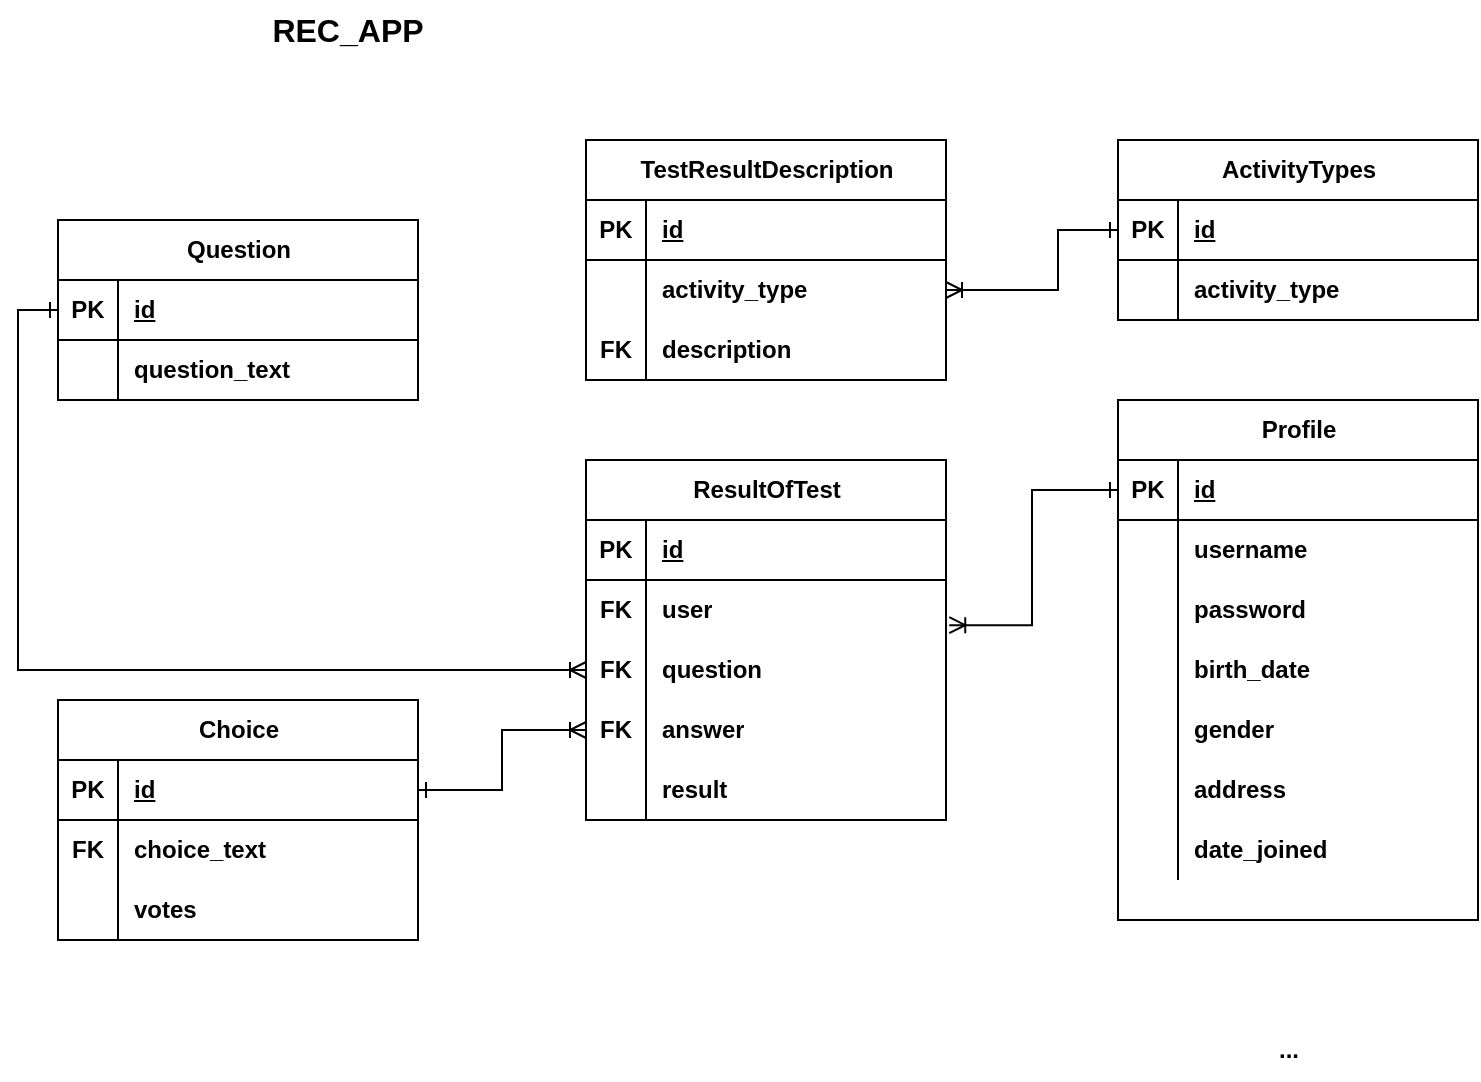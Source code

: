 <mxfile version="22.1.11" type="device">
  <diagram name="Страница — 1" id="PBj7ib9tfzUwgU_DttQS">
    <mxGraphModel dx="980" dy="531" grid="1" gridSize="10" guides="1" tooltips="1" connect="1" arrows="1" fold="1" page="1" pageScale="1" pageWidth="827" pageHeight="1169" math="0" shadow="0">
      <root>
        <mxCell id="0" />
        <mxCell id="1" parent="0" />
        <mxCell id="XUn2laKPpw6O0YY7JGu0-66" value="&lt;div style=&quot;border-color: var(--border-color);&quot;&gt;Choice&lt;/div&gt;" style="shape=table;startSize=30;container=1;collapsible=1;childLayout=tableLayout;fixedRows=1;rowLines=0;fontStyle=1;align=center;resizeLast=1;html=1;fontFamily=Helvetica;" parent="1" vertex="1">
          <mxGeometry x="60" y="360" width="180" height="120" as="geometry" />
        </mxCell>
        <mxCell id="XUn2laKPpw6O0YY7JGu0-67" value="" style="shape=tableRow;horizontal=0;startSize=0;swimlaneHead=0;swimlaneBody=0;fillColor=none;collapsible=0;dropTarget=0;points=[[0,0.5],[1,0.5]];portConstraint=eastwest;top=0;left=0;right=0;bottom=1;fontFamily=Helvetica;" parent="XUn2laKPpw6O0YY7JGu0-66" vertex="1">
          <mxGeometry y="30" width="180" height="30" as="geometry" />
        </mxCell>
        <mxCell id="XUn2laKPpw6O0YY7JGu0-68" value="PK" style="shape=partialRectangle;connectable=0;fillColor=none;top=0;left=0;bottom=0;right=0;fontStyle=1;overflow=hidden;whiteSpace=wrap;html=1;fontFamily=Helvetica;" parent="XUn2laKPpw6O0YY7JGu0-67" vertex="1">
          <mxGeometry width="30" height="30" as="geometry">
            <mxRectangle width="30" height="30" as="alternateBounds" />
          </mxGeometry>
        </mxCell>
        <mxCell id="XUn2laKPpw6O0YY7JGu0-69" value="id" style="shape=partialRectangle;connectable=0;fillColor=none;top=0;left=0;bottom=0;right=0;align=left;spacingLeft=6;fontStyle=5;overflow=hidden;whiteSpace=wrap;html=1;fontFamily=Helvetica;" parent="XUn2laKPpw6O0YY7JGu0-67" vertex="1">
          <mxGeometry x="30" width="150" height="30" as="geometry">
            <mxRectangle width="150" height="30" as="alternateBounds" />
          </mxGeometry>
        </mxCell>
        <mxCell id="XUn2laKPpw6O0YY7JGu0-70" value="" style="shape=tableRow;horizontal=0;startSize=0;swimlaneHead=0;swimlaneBody=0;fillColor=none;collapsible=0;dropTarget=0;points=[[0,0.5],[1,0.5]];portConstraint=eastwest;top=0;left=0;right=0;bottom=0;fontFamily=Helvetica;" parent="XUn2laKPpw6O0YY7JGu0-66" vertex="1">
          <mxGeometry y="60" width="180" height="30" as="geometry" />
        </mxCell>
        <mxCell id="XUn2laKPpw6O0YY7JGu0-71" value="&lt;b&gt;FK&lt;/b&gt;" style="shape=partialRectangle;connectable=0;fillColor=none;top=0;left=0;bottom=0;right=0;editable=1;overflow=hidden;whiteSpace=wrap;html=1;fontFamily=Helvetica;" parent="XUn2laKPpw6O0YY7JGu0-70" vertex="1">
          <mxGeometry width="30" height="30" as="geometry">
            <mxRectangle width="30" height="30" as="alternateBounds" />
          </mxGeometry>
        </mxCell>
        <mxCell id="XUn2laKPpw6O0YY7JGu0-72" value="&lt;div style=&quot;border-color: var(--border-color); font-weight: 700;&quot;&gt;choice_text&lt;/div&gt;" style="shape=partialRectangle;connectable=0;fillColor=none;top=0;left=0;bottom=0;right=0;align=left;spacingLeft=6;overflow=hidden;whiteSpace=wrap;html=1;fontFamily=Helvetica;" parent="XUn2laKPpw6O0YY7JGu0-70" vertex="1">
          <mxGeometry x="30" width="150" height="30" as="geometry">
            <mxRectangle width="150" height="30" as="alternateBounds" />
          </mxGeometry>
        </mxCell>
        <mxCell id="XUn2laKPpw6O0YY7JGu0-73" value="" style="shape=tableRow;horizontal=0;startSize=0;swimlaneHead=0;swimlaneBody=0;fillColor=none;collapsible=0;dropTarget=0;points=[[0,0.5],[1,0.5]];portConstraint=eastwest;top=0;left=0;right=0;bottom=0;fontFamily=Helvetica;" parent="XUn2laKPpw6O0YY7JGu0-66" vertex="1">
          <mxGeometry y="90" width="180" height="30" as="geometry" />
        </mxCell>
        <mxCell id="XUn2laKPpw6O0YY7JGu0-74" value="" style="shape=partialRectangle;connectable=0;fillColor=none;top=0;left=0;bottom=0;right=0;editable=1;overflow=hidden;whiteSpace=wrap;html=1;fontFamily=Helvetica;" parent="XUn2laKPpw6O0YY7JGu0-73" vertex="1">
          <mxGeometry width="30" height="30" as="geometry">
            <mxRectangle width="30" height="30" as="alternateBounds" />
          </mxGeometry>
        </mxCell>
        <mxCell id="XUn2laKPpw6O0YY7JGu0-75" value="&lt;div style=&quot;border-color: var(--border-color); font-weight: 700;&quot;&gt;votes&lt;br&gt;&lt;/div&gt;" style="shape=partialRectangle;connectable=0;fillColor=none;top=0;left=0;bottom=0;right=0;align=left;spacingLeft=6;overflow=hidden;whiteSpace=wrap;html=1;fontFamily=Helvetica;" parent="XUn2laKPpw6O0YY7JGu0-73" vertex="1">
          <mxGeometry x="30" width="150" height="30" as="geometry">
            <mxRectangle width="150" height="30" as="alternateBounds" />
          </mxGeometry>
        </mxCell>
        <mxCell id="XUn2laKPpw6O0YY7JGu0-79" value="&lt;div style=&quot;border-color: var(--border-color);&quot;&gt;Question&lt;/div&gt;" style="shape=table;startSize=30;container=1;collapsible=1;childLayout=tableLayout;fixedRows=1;rowLines=0;fontStyle=1;align=center;resizeLast=1;html=1;fontFamily=Helvetica;" parent="1" vertex="1">
          <mxGeometry x="60" y="120" width="180" height="90" as="geometry" />
        </mxCell>
        <mxCell id="XUn2laKPpw6O0YY7JGu0-80" value="" style="shape=tableRow;horizontal=0;startSize=0;swimlaneHead=0;swimlaneBody=0;fillColor=none;collapsible=0;dropTarget=0;points=[[0,0.5],[1,0.5]];portConstraint=eastwest;top=0;left=0;right=0;bottom=1;fontFamily=Helvetica;" parent="XUn2laKPpw6O0YY7JGu0-79" vertex="1">
          <mxGeometry y="30" width="180" height="30" as="geometry" />
        </mxCell>
        <mxCell id="XUn2laKPpw6O0YY7JGu0-81" value="PK" style="shape=partialRectangle;connectable=0;fillColor=none;top=0;left=0;bottom=0;right=0;fontStyle=1;overflow=hidden;whiteSpace=wrap;html=1;fontFamily=Helvetica;" parent="XUn2laKPpw6O0YY7JGu0-80" vertex="1">
          <mxGeometry width="30" height="30" as="geometry">
            <mxRectangle width="30" height="30" as="alternateBounds" />
          </mxGeometry>
        </mxCell>
        <mxCell id="XUn2laKPpw6O0YY7JGu0-82" value="id" style="shape=partialRectangle;connectable=0;fillColor=none;top=0;left=0;bottom=0;right=0;align=left;spacingLeft=6;fontStyle=5;overflow=hidden;whiteSpace=wrap;html=1;fontFamily=Helvetica;" parent="XUn2laKPpw6O0YY7JGu0-80" vertex="1">
          <mxGeometry x="30" width="150" height="30" as="geometry">
            <mxRectangle width="150" height="30" as="alternateBounds" />
          </mxGeometry>
        </mxCell>
        <mxCell id="XUn2laKPpw6O0YY7JGu0-83" value="" style="shape=tableRow;horizontal=0;startSize=0;swimlaneHead=0;swimlaneBody=0;fillColor=none;collapsible=0;dropTarget=0;points=[[0,0.5],[1,0.5]];portConstraint=eastwest;top=0;left=0;right=0;bottom=0;fontFamily=Helvetica;" parent="XUn2laKPpw6O0YY7JGu0-79" vertex="1">
          <mxGeometry y="60" width="180" height="30" as="geometry" />
        </mxCell>
        <mxCell id="XUn2laKPpw6O0YY7JGu0-84" value="" style="shape=partialRectangle;connectable=0;fillColor=none;top=0;left=0;bottom=0;right=0;editable=1;overflow=hidden;whiteSpace=wrap;html=1;fontFamily=Helvetica;" parent="XUn2laKPpw6O0YY7JGu0-83" vertex="1">
          <mxGeometry width="30" height="30" as="geometry">
            <mxRectangle width="30" height="30" as="alternateBounds" />
          </mxGeometry>
        </mxCell>
        <mxCell id="XUn2laKPpw6O0YY7JGu0-85" value="&lt;div style=&quot;border-color: var(--border-color); font-weight: 700;&quot;&gt;question_text&lt;/div&gt;" style="shape=partialRectangle;connectable=0;fillColor=none;top=0;left=0;bottom=0;right=0;align=left;spacingLeft=6;overflow=hidden;whiteSpace=wrap;html=1;fontFamily=Helvetica;" parent="XUn2laKPpw6O0YY7JGu0-83" vertex="1">
          <mxGeometry x="30" width="150" height="30" as="geometry">
            <mxRectangle width="150" height="30" as="alternateBounds" />
          </mxGeometry>
        </mxCell>
        <mxCell id="XUn2laKPpw6O0YY7JGu0-125" value="" style="shape=tableRow;horizontal=0;startSize=0;swimlaneHead=0;swimlaneBody=0;fillColor=none;collapsible=0;dropTarget=0;points=[[0,0.5],[1,0.5]];portConstraint=eastwest;top=0;left=0;right=0;bottom=0;fontFamily=Helvetica;" parent="1" vertex="1">
          <mxGeometry x="340" y="200" width="180" height="30" as="geometry" />
        </mxCell>
        <mxCell id="XUn2laKPpw6O0YY7JGu0-126" value="" style="shape=partialRectangle;connectable=0;fillColor=none;top=0;left=0;bottom=0;right=0;editable=1;overflow=hidden;whiteSpace=wrap;html=1;fontFamily=Helvetica;" parent="XUn2laKPpw6O0YY7JGu0-125" vertex="1">
          <mxGeometry width="30" height="30" as="geometry">
            <mxRectangle width="30" height="30" as="alternateBounds" />
          </mxGeometry>
        </mxCell>
        <mxCell id="XUn2laKPpw6O0YY7JGu0-128" value="" style="shape=tableRow;horizontal=0;startSize=0;swimlaneHead=0;swimlaneBody=0;fillColor=none;collapsible=0;dropTarget=0;points=[[0,0.5],[1,0.5]];portConstraint=eastwest;top=0;left=0;right=0;bottom=0;fontFamily=Helvetica;" parent="1" vertex="1">
          <mxGeometry x="350" y="170" width="180" height="30" as="geometry" />
        </mxCell>
        <mxCell id="XUn2laKPpw6O0YY7JGu0-112" value="&lt;div style=&quot;border-color: var(--border-color);&quot;&gt;TestResultDescription&lt;/div&gt;" style="shape=table;startSize=30;container=1;collapsible=1;childLayout=tableLayout;fixedRows=1;rowLines=0;fontStyle=1;align=center;resizeLast=1;html=1;movable=1;resizable=1;rotatable=1;deletable=1;editable=1;locked=0;connectable=1;fontFamily=Helvetica;" parent="1" vertex="1">
          <mxGeometry x="324" y="80" width="180" height="120" as="geometry" />
        </mxCell>
        <mxCell id="XUn2laKPpw6O0YY7JGu0-113" value="" style="shape=tableRow;horizontal=0;startSize=0;swimlaneHead=0;swimlaneBody=0;fillColor=none;collapsible=0;dropTarget=0;points=[[0,0.5],[1,0.5]];portConstraint=eastwest;top=0;left=0;right=0;bottom=1;fontFamily=Helvetica;" parent="XUn2laKPpw6O0YY7JGu0-112" vertex="1">
          <mxGeometry y="30" width="180" height="30" as="geometry" />
        </mxCell>
        <mxCell id="XUn2laKPpw6O0YY7JGu0-114" value="PK" style="shape=partialRectangle;connectable=0;fillColor=none;top=0;left=0;bottom=0;right=0;fontStyle=1;overflow=hidden;whiteSpace=wrap;html=1;fontFamily=Helvetica;" parent="XUn2laKPpw6O0YY7JGu0-113" vertex="1">
          <mxGeometry width="30" height="30" as="geometry">
            <mxRectangle width="30" height="30" as="alternateBounds" />
          </mxGeometry>
        </mxCell>
        <mxCell id="XUn2laKPpw6O0YY7JGu0-115" value="id" style="shape=partialRectangle;connectable=0;fillColor=none;top=0;left=0;bottom=0;right=0;align=left;spacingLeft=6;fontStyle=5;overflow=hidden;whiteSpace=wrap;html=1;fontFamily=Helvetica;" parent="XUn2laKPpw6O0YY7JGu0-113" vertex="1">
          <mxGeometry x="30" width="150" height="30" as="geometry">
            <mxRectangle width="150" height="30" as="alternateBounds" />
          </mxGeometry>
        </mxCell>
        <mxCell id="XUn2laKPpw6O0YY7JGu0-116" value="" style="shape=tableRow;horizontal=0;startSize=0;swimlaneHead=0;swimlaneBody=0;fillColor=none;collapsible=0;dropTarget=0;points=[[0,0.5],[1,0.5]];portConstraint=eastwest;top=0;left=0;right=0;bottom=0;fontFamily=Helvetica;" parent="XUn2laKPpw6O0YY7JGu0-112" vertex="1">
          <mxGeometry y="60" width="180" height="30" as="geometry" />
        </mxCell>
        <mxCell id="XUn2laKPpw6O0YY7JGu0-117" value="" style="shape=partialRectangle;connectable=0;fillColor=none;top=0;left=0;bottom=0;right=0;editable=1;overflow=hidden;whiteSpace=wrap;html=1;fontFamily=Helvetica;" parent="XUn2laKPpw6O0YY7JGu0-116" vertex="1">
          <mxGeometry width="30" height="30" as="geometry">
            <mxRectangle width="30" height="30" as="alternateBounds" />
          </mxGeometry>
        </mxCell>
        <mxCell id="XUn2laKPpw6O0YY7JGu0-118" value="&lt;div style=&quot;border-color: var(--border-color); font-weight: 700;&quot;&gt;activity_type&lt;/div&gt;" style="shape=partialRectangle;connectable=0;fillColor=none;top=0;left=0;bottom=0;right=0;align=left;spacingLeft=6;overflow=hidden;whiteSpace=wrap;html=1;fontFamily=Helvetica;" parent="XUn2laKPpw6O0YY7JGu0-116" vertex="1">
          <mxGeometry x="30" width="150" height="30" as="geometry">
            <mxRectangle width="150" height="30" as="alternateBounds" />
          </mxGeometry>
        </mxCell>
        <mxCell id="XUn2laKPpw6O0YY7JGu0-119" value="" style="shape=tableRow;horizontal=0;startSize=0;swimlaneHead=0;swimlaneBody=0;fillColor=none;collapsible=0;dropTarget=0;points=[[0,0.5],[1,0.5]];portConstraint=eastwest;top=0;left=0;right=0;bottom=0;fontFamily=Helvetica;" parent="XUn2laKPpw6O0YY7JGu0-112" vertex="1">
          <mxGeometry y="90" width="180" height="30" as="geometry" />
        </mxCell>
        <mxCell id="XUn2laKPpw6O0YY7JGu0-120" value="&lt;b&gt;FK&lt;/b&gt;" style="shape=partialRectangle;connectable=0;fillColor=none;top=0;left=0;bottom=0;right=0;editable=1;overflow=hidden;whiteSpace=wrap;html=1;fontFamily=Helvetica;" parent="XUn2laKPpw6O0YY7JGu0-119" vertex="1">
          <mxGeometry width="30" height="30" as="geometry">
            <mxRectangle width="30" height="30" as="alternateBounds" />
          </mxGeometry>
        </mxCell>
        <mxCell id="XUn2laKPpw6O0YY7JGu0-121" value="&lt;div style=&quot;border-color: var(--border-color); font-weight: 700;&quot;&gt;description&lt;/div&gt;" style="shape=partialRectangle;connectable=0;fillColor=none;top=0;left=0;bottom=0;right=0;align=left;spacingLeft=6;overflow=hidden;whiteSpace=wrap;html=1;fontFamily=Helvetica;" parent="XUn2laKPpw6O0YY7JGu0-119" vertex="1">
          <mxGeometry x="30" width="150" height="30" as="geometry">
            <mxRectangle width="150" height="30" as="alternateBounds" />
          </mxGeometry>
        </mxCell>
        <mxCell id="XUn2laKPpw6O0YY7JGu0-137" value="&lt;b&gt;&lt;font style=&quot;font-size: 16px;&quot;&gt;REC_APP&lt;/font&gt;&lt;/b&gt;" style="text;html=1;strokeColor=none;fillColor=none;align=center;verticalAlign=middle;whiteSpace=wrap;rounded=0;" parent="1" vertex="1">
          <mxGeometry x="100" y="10" width="210" height="30" as="geometry" />
        </mxCell>
        <mxCell id="En54We7QtaP9L_iG5J3X-21" value="&lt;div style=&quot;border-color: var(--border-color);&quot;&gt;ResultOfTest&lt;/div&gt;" style="shape=table;startSize=30;container=1;collapsible=1;childLayout=tableLayout;fixedRows=1;rowLines=0;fontStyle=1;align=center;resizeLast=1;html=1;fontFamily=Helvetica;" vertex="1" parent="1">
          <mxGeometry x="324" y="240" width="180" height="180" as="geometry" />
        </mxCell>
        <mxCell id="En54We7QtaP9L_iG5J3X-22" value="" style="shape=tableRow;horizontal=0;startSize=0;swimlaneHead=0;swimlaneBody=0;fillColor=none;collapsible=0;dropTarget=0;points=[[0,0.5],[1,0.5]];portConstraint=eastwest;top=0;left=0;right=0;bottom=1;fontFamily=Helvetica;" vertex="1" parent="En54We7QtaP9L_iG5J3X-21">
          <mxGeometry y="30" width="180" height="30" as="geometry" />
        </mxCell>
        <mxCell id="En54We7QtaP9L_iG5J3X-23" value="PK" style="shape=partialRectangle;connectable=0;fillColor=none;top=0;left=0;bottom=0;right=0;fontStyle=1;overflow=hidden;whiteSpace=wrap;html=1;fontFamily=Helvetica;" vertex="1" parent="En54We7QtaP9L_iG5J3X-22">
          <mxGeometry width="30" height="30" as="geometry">
            <mxRectangle width="30" height="30" as="alternateBounds" />
          </mxGeometry>
        </mxCell>
        <mxCell id="En54We7QtaP9L_iG5J3X-24" value="id" style="shape=partialRectangle;connectable=0;fillColor=none;top=0;left=0;bottom=0;right=0;align=left;spacingLeft=6;fontStyle=5;overflow=hidden;whiteSpace=wrap;html=1;fontFamily=Helvetica;" vertex="1" parent="En54We7QtaP9L_iG5J3X-22">
          <mxGeometry x="30" width="150" height="30" as="geometry">
            <mxRectangle width="150" height="30" as="alternateBounds" />
          </mxGeometry>
        </mxCell>
        <mxCell id="En54We7QtaP9L_iG5J3X-25" value="" style="shape=tableRow;horizontal=0;startSize=0;swimlaneHead=0;swimlaneBody=0;fillColor=none;collapsible=0;dropTarget=0;points=[[0,0.5],[1,0.5]];portConstraint=eastwest;top=0;left=0;right=0;bottom=0;fontFamily=Helvetica;" vertex="1" parent="En54We7QtaP9L_iG5J3X-21">
          <mxGeometry y="60" width="180" height="30" as="geometry" />
        </mxCell>
        <mxCell id="En54We7QtaP9L_iG5J3X-26" value="&lt;b&gt;FK&lt;/b&gt;" style="shape=partialRectangle;connectable=0;fillColor=none;top=0;left=0;bottom=0;right=0;editable=1;overflow=hidden;whiteSpace=wrap;html=1;fontFamily=Helvetica;" vertex="1" parent="En54We7QtaP9L_iG5J3X-25">
          <mxGeometry width="30" height="30" as="geometry">
            <mxRectangle width="30" height="30" as="alternateBounds" />
          </mxGeometry>
        </mxCell>
        <mxCell id="En54We7QtaP9L_iG5J3X-27" value="&lt;div style=&quot;border-color: var(--border-color); font-weight: 700;&quot;&gt;user&lt;/div&gt;" style="shape=partialRectangle;connectable=0;fillColor=none;top=0;left=0;bottom=0;right=0;align=left;spacingLeft=6;overflow=hidden;whiteSpace=wrap;html=1;fontFamily=Helvetica;" vertex="1" parent="En54We7QtaP9L_iG5J3X-25">
          <mxGeometry x="30" width="150" height="30" as="geometry">
            <mxRectangle width="150" height="30" as="alternateBounds" />
          </mxGeometry>
        </mxCell>
        <mxCell id="En54We7QtaP9L_iG5J3X-28" value="" style="shape=tableRow;horizontal=0;startSize=0;swimlaneHead=0;swimlaneBody=0;fillColor=none;collapsible=0;dropTarget=0;points=[[0,0.5],[1,0.5]];portConstraint=eastwest;top=0;left=0;right=0;bottom=0;fontFamily=Helvetica;" vertex="1" parent="En54We7QtaP9L_iG5J3X-21">
          <mxGeometry y="90" width="180" height="30" as="geometry" />
        </mxCell>
        <mxCell id="En54We7QtaP9L_iG5J3X-29" value="&lt;b style=&quot;border-color: var(--border-color);&quot;&gt;FK&lt;/b&gt;" style="shape=partialRectangle;connectable=0;fillColor=none;top=0;left=0;bottom=0;right=0;editable=1;overflow=hidden;whiteSpace=wrap;html=1;fontFamily=Helvetica;" vertex="1" parent="En54We7QtaP9L_iG5J3X-28">
          <mxGeometry width="30" height="30" as="geometry">
            <mxRectangle width="30" height="30" as="alternateBounds" />
          </mxGeometry>
        </mxCell>
        <mxCell id="En54We7QtaP9L_iG5J3X-30" value="&lt;div style=&quot;border-color: var(--border-color); font-weight: 700;&quot;&gt;question&lt;br&gt;&lt;/div&gt;" style="shape=partialRectangle;connectable=0;fillColor=none;top=0;left=0;bottom=0;right=0;align=left;spacingLeft=6;overflow=hidden;whiteSpace=wrap;html=1;fontFamily=Helvetica;" vertex="1" parent="En54We7QtaP9L_iG5J3X-28">
          <mxGeometry x="30" width="150" height="30" as="geometry">
            <mxRectangle width="150" height="30" as="alternateBounds" />
          </mxGeometry>
        </mxCell>
        <mxCell id="En54We7QtaP9L_iG5J3X-34" value="" style="shape=tableRow;horizontal=0;startSize=0;swimlaneHead=0;swimlaneBody=0;fillColor=none;collapsible=0;dropTarget=0;points=[[0,0.5],[1,0.5]];portConstraint=eastwest;top=0;left=0;right=0;bottom=0;" vertex="1" parent="En54We7QtaP9L_iG5J3X-21">
          <mxGeometry y="120" width="180" height="30" as="geometry" />
        </mxCell>
        <mxCell id="En54We7QtaP9L_iG5J3X-35" value="&lt;b style=&quot;border-color: var(--border-color);&quot;&gt;FK&lt;/b&gt;" style="shape=partialRectangle;connectable=0;fillColor=none;top=0;left=0;bottom=0;right=0;fontStyle=0;overflow=hidden;whiteSpace=wrap;html=1;" vertex="1" parent="En54We7QtaP9L_iG5J3X-34">
          <mxGeometry width="30" height="30" as="geometry">
            <mxRectangle width="30" height="30" as="alternateBounds" />
          </mxGeometry>
        </mxCell>
        <mxCell id="En54We7QtaP9L_iG5J3X-36" value="&lt;b&gt;answer&lt;/b&gt;" style="shape=partialRectangle;connectable=0;fillColor=none;top=0;left=0;bottom=0;right=0;align=left;spacingLeft=6;fontStyle=0;overflow=hidden;whiteSpace=wrap;html=1;" vertex="1" parent="En54We7QtaP9L_iG5J3X-34">
          <mxGeometry x="30" width="150" height="30" as="geometry">
            <mxRectangle width="150" height="30" as="alternateBounds" />
          </mxGeometry>
        </mxCell>
        <mxCell id="En54We7QtaP9L_iG5J3X-31" value="" style="shape=tableRow;horizontal=0;startSize=0;swimlaneHead=0;swimlaneBody=0;fillColor=none;collapsible=0;dropTarget=0;points=[[0,0.5],[1,0.5]];portConstraint=eastwest;top=0;left=0;right=0;bottom=0;" vertex="1" parent="En54We7QtaP9L_iG5J3X-21">
          <mxGeometry y="150" width="180" height="30" as="geometry" />
        </mxCell>
        <mxCell id="En54We7QtaP9L_iG5J3X-32" value="" style="shape=partialRectangle;connectable=0;fillColor=none;top=0;left=0;bottom=0;right=0;fontStyle=0;overflow=hidden;whiteSpace=wrap;html=1;" vertex="1" parent="En54We7QtaP9L_iG5J3X-31">
          <mxGeometry width="30" height="30" as="geometry">
            <mxRectangle width="30" height="30" as="alternateBounds" />
          </mxGeometry>
        </mxCell>
        <mxCell id="En54We7QtaP9L_iG5J3X-33" value="&lt;b&gt;result&lt;/b&gt;" style="shape=partialRectangle;connectable=0;fillColor=none;top=0;left=0;bottom=0;right=0;align=left;spacingLeft=6;fontStyle=0;overflow=hidden;whiteSpace=wrap;html=1;" vertex="1" parent="En54We7QtaP9L_iG5J3X-31">
          <mxGeometry x="30" width="150" height="30" as="geometry">
            <mxRectangle width="150" height="30" as="alternateBounds" />
          </mxGeometry>
        </mxCell>
        <mxCell id="En54We7QtaP9L_iG5J3X-37" style="edgeStyle=orthogonalEdgeStyle;rounded=0;orthogonalLoop=1;jettySize=auto;html=1;exitX=1;exitY=0.5;exitDx=0;exitDy=0;entryX=0;entryY=0.5;entryDx=0;entryDy=0;startArrow=ERone;startFill=0;endArrow=ERoneToMany;endFill=0;" edge="1" parent="1" source="XUn2laKPpw6O0YY7JGu0-67" target="En54We7QtaP9L_iG5J3X-34">
          <mxGeometry relative="1" as="geometry">
            <mxPoint x="240" y="505" as="sourcePoint" />
          </mxGeometry>
        </mxCell>
        <mxCell id="En54We7QtaP9L_iG5J3X-73" style="edgeStyle=orthogonalEdgeStyle;rounded=0;orthogonalLoop=1;jettySize=auto;html=1;exitX=0;exitY=0.5;exitDx=0;exitDy=0;entryX=1;entryY=0.5;entryDx=0;entryDy=0;startArrow=ERone;startFill=0;endArrow=ERoneToMany;endFill=0;" edge="1" parent="1" source="En54We7QtaP9L_iG5J3X-103" target="XUn2laKPpw6O0YY7JGu0-116">
          <mxGeometry relative="1" as="geometry">
            <mxPoint x="560" y="195" as="targetPoint" />
            <Array as="points">
              <mxPoint x="560" y="125" />
              <mxPoint x="560" y="155" />
            </Array>
          </mxGeometry>
        </mxCell>
        <mxCell id="En54We7QtaP9L_iG5J3X-74" value="&lt;div style=&quot;border-color: var(--border-color);&quot;&gt;Profile&lt;/div&gt;" style="shape=table;startSize=30;container=1;collapsible=1;childLayout=tableLayout;fixedRows=1;rowLines=0;fontStyle=1;align=center;resizeLast=1;html=1;fontFamily=Helvetica;" vertex="1" parent="1">
          <mxGeometry x="590" y="210" width="180" height="260" as="geometry" />
        </mxCell>
        <mxCell id="En54We7QtaP9L_iG5J3X-75" value="" style="shape=tableRow;horizontal=0;startSize=0;swimlaneHead=0;swimlaneBody=0;fillColor=none;collapsible=0;dropTarget=0;points=[[0,0.5],[1,0.5]];portConstraint=eastwest;top=0;left=0;right=0;bottom=1;fontFamily=Helvetica;" vertex="1" parent="En54We7QtaP9L_iG5J3X-74">
          <mxGeometry y="30" width="180" height="30" as="geometry" />
        </mxCell>
        <mxCell id="En54We7QtaP9L_iG5J3X-76" value="PK" style="shape=partialRectangle;connectable=0;fillColor=none;top=0;left=0;bottom=0;right=0;fontStyle=1;overflow=hidden;whiteSpace=wrap;html=1;fontFamily=Helvetica;" vertex="1" parent="En54We7QtaP9L_iG5J3X-75">
          <mxGeometry width="30" height="30" as="geometry">
            <mxRectangle width="30" height="30" as="alternateBounds" />
          </mxGeometry>
        </mxCell>
        <mxCell id="En54We7QtaP9L_iG5J3X-77" value="id" style="shape=partialRectangle;connectable=0;fillColor=none;top=0;left=0;bottom=0;right=0;align=left;spacingLeft=6;fontStyle=5;overflow=hidden;whiteSpace=wrap;html=1;fontFamily=Helvetica;" vertex="1" parent="En54We7QtaP9L_iG5J3X-75">
          <mxGeometry x="30" width="150" height="30" as="geometry">
            <mxRectangle width="150" height="30" as="alternateBounds" />
          </mxGeometry>
        </mxCell>
        <mxCell id="En54We7QtaP9L_iG5J3X-82" value="" style="shape=tableRow;horizontal=0;startSize=0;swimlaneHead=0;swimlaneBody=0;fillColor=none;collapsible=0;dropTarget=0;points=[[0,0.5],[1,0.5]];portConstraint=eastwest;top=0;left=0;right=0;bottom=0;" vertex="1" parent="En54We7QtaP9L_iG5J3X-74">
          <mxGeometry y="60" width="180" height="30" as="geometry" />
        </mxCell>
        <mxCell id="En54We7QtaP9L_iG5J3X-83" value="&lt;br&gt;" style="shape=partialRectangle;connectable=0;fillColor=none;top=0;left=0;bottom=0;right=0;fontStyle=0;overflow=hidden;whiteSpace=wrap;html=1;" vertex="1" parent="En54We7QtaP9L_iG5J3X-82">
          <mxGeometry width="30" height="30" as="geometry">
            <mxRectangle width="30" height="30" as="alternateBounds" />
          </mxGeometry>
        </mxCell>
        <mxCell id="En54We7QtaP9L_iG5J3X-84" value="&lt;b&gt;username&lt;/b&gt;" style="shape=partialRectangle;connectable=0;fillColor=none;top=0;left=0;bottom=0;right=0;align=left;spacingLeft=6;fontStyle=0;overflow=hidden;whiteSpace=wrap;html=1;" vertex="1" parent="En54We7QtaP9L_iG5J3X-82">
          <mxGeometry x="30" width="150" height="30" as="geometry">
            <mxRectangle width="150" height="30" as="alternateBounds" />
          </mxGeometry>
        </mxCell>
        <mxCell id="En54We7QtaP9L_iG5J3X-97" value="" style="shape=tableRow;horizontal=0;startSize=0;swimlaneHead=0;swimlaneBody=0;fillColor=none;collapsible=0;dropTarget=0;points=[[0,0.5],[1,0.5]];portConstraint=eastwest;top=0;left=0;right=0;bottom=0;" vertex="1" parent="En54We7QtaP9L_iG5J3X-74">
          <mxGeometry y="90" width="180" height="30" as="geometry" />
        </mxCell>
        <mxCell id="En54We7QtaP9L_iG5J3X-98" value="" style="shape=partialRectangle;connectable=0;fillColor=none;top=0;left=0;bottom=0;right=0;fontStyle=0;overflow=hidden;whiteSpace=wrap;html=1;" vertex="1" parent="En54We7QtaP9L_iG5J3X-97">
          <mxGeometry width="30" height="30" as="geometry">
            <mxRectangle width="30" height="30" as="alternateBounds" />
          </mxGeometry>
        </mxCell>
        <mxCell id="En54We7QtaP9L_iG5J3X-99" value="&lt;b&gt;password&lt;/b&gt;" style="shape=partialRectangle;connectable=0;fillColor=none;top=0;left=0;bottom=0;right=0;align=left;spacingLeft=6;fontStyle=0;overflow=hidden;whiteSpace=wrap;html=1;" vertex="1" parent="En54We7QtaP9L_iG5J3X-97">
          <mxGeometry x="30" width="150" height="30" as="geometry">
            <mxRectangle width="150" height="30" as="alternateBounds" />
          </mxGeometry>
        </mxCell>
        <mxCell id="En54We7QtaP9L_iG5J3X-85" value="" style="shape=tableRow;horizontal=0;startSize=0;swimlaneHead=0;swimlaneBody=0;fillColor=none;collapsible=0;dropTarget=0;points=[[0,0.5],[1,0.5]];portConstraint=eastwest;top=0;left=0;right=0;bottom=0;" vertex="1" parent="En54We7QtaP9L_iG5J3X-74">
          <mxGeometry y="120" width="180" height="30" as="geometry" />
        </mxCell>
        <mxCell id="En54We7QtaP9L_iG5J3X-86" value="" style="shape=partialRectangle;connectable=0;fillColor=none;top=0;left=0;bottom=0;right=0;fontStyle=0;overflow=hidden;whiteSpace=wrap;html=1;" vertex="1" parent="En54We7QtaP9L_iG5J3X-85">
          <mxGeometry width="30" height="30" as="geometry">
            <mxRectangle width="30" height="30" as="alternateBounds" />
          </mxGeometry>
        </mxCell>
        <mxCell id="En54We7QtaP9L_iG5J3X-87" value="&lt;b&gt;birth_date&lt;/b&gt;" style="shape=partialRectangle;connectable=0;fillColor=none;top=0;left=0;bottom=0;right=0;align=left;spacingLeft=6;fontStyle=0;overflow=hidden;whiteSpace=wrap;html=1;" vertex="1" parent="En54We7QtaP9L_iG5J3X-85">
          <mxGeometry x="30" width="150" height="30" as="geometry">
            <mxRectangle width="150" height="30" as="alternateBounds" />
          </mxGeometry>
        </mxCell>
        <mxCell id="En54We7QtaP9L_iG5J3X-88" value="" style="shape=tableRow;horizontal=0;startSize=0;swimlaneHead=0;swimlaneBody=0;fillColor=none;collapsible=0;dropTarget=0;points=[[0,0.5],[1,0.5]];portConstraint=eastwest;top=0;left=0;right=0;bottom=0;" vertex="1" parent="En54We7QtaP9L_iG5J3X-74">
          <mxGeometry y="150" width="180" height="30" as="geometry" />
        </mxCell>
        <mxCell id="En54We7QtaP9L_iG5J3X-89" value="" style="shape=partialRectangle;connectable=0;fillColor=none;top=0;left=0;bottom=0;right=0;fontStyle=0;overflow=hidden;whiteSpace=wrap;html=1;" vertex="1" parent="En54We7QtaP9L_iG5J3X-88">
          <mxGeometry width="30" height="30" as="geometry">
            <mxRectangle width="30" height="30" as="alternateBounds" />
          </mxGeometry>
        </mxCell>
        <mxCell id="En54We7QtaP9L_iG5J3X-90" value="&lt;b&gt;gender&lt;/b&gt;" style="shape=partialRectangle;connectable=0;fillColor=none;top=0;left=0;bottom=0;right=0;align=left;spacingLeft=6;fontStyle=0;overflow=hidden;whiteSpace=wrap;html=1;" vertex="1" parent="En54We7QtaP9L_iG5J3X-88">
          <mxGeometry x="30" width="150" height="30" as="geometry">
            <mxRectangle width="150" height="30" as="alternateBounds" />
          </mxGeometry>
        </mxCell>
        <mxCell id="En54We7QtaP9L_iG5J3X-91" value="" style="shape=tableRow;horizontal=0;startSize=0;swimlaneHead=0;swimlaneBody=0;fillColor=none;collapsible=0;dropTarget=0;points=[[0,0.5],[1,0.5]];portConstraint=eastwest;top=0;left=0;right=0;bottom=0;" vertex="1" parent="En54We7QtaP9L_iG5J3X-74">
          <mxGeometry y="180" width="180" height="30" as="geometry" />
        </mxCell>
        <mxCell id="En54We7QtaP9L_iG5J3X-92" value="" style="shape=partialRectangle;connectable=0;fillColor=none;top=0;left=0;bottom=0;right=0;fontStyle=0;overflow=hidden;whiteSpace=wrap;html=1;" vertex="1" parent="En54We7QtaP9L_iG5J3X-91">
          <mxGeometry width="30" height="30" as="geometry">
            <mxRectangle width="30" height="30" as="alternateBounds" />
          </mxGeometry>
        </mxCell>
        <mxCell id="En54We7QtaP9L_iG5J3X-93" value="&lt;b&gt;address&lt;/b&gt;" style="shape=partialRectangle;connectable=0;fillColor=none;top=0;left=0;bottom=0;right=0;align=left;spacingLeft=6;fontStyle=0;overflow=hidden;whiteSpace=wrap;html=1;" vertex="1" parent="En54We7QtaP9L_iG5J3X-91">
          <mxGeometry x="30" width="150" height="30" as="geometry">
            <mxRectangle width="150" height="30" as="alternateBounds" />
          </mxGeometry>
        </mxCell>
        <mxCell id="En54We7QtaP9L_iG5J3X-78" value="" style="shape=tableRow;horizontal=0;startSize=0;swimlaneHead=0;swimlaneBody=0;fillColor=none;collapsible=0;dropTarget=0;points=[[0,0.5],[1,0.5]];portConstraint=eastwest;top=0;left=0;right=0;bottom=0;fontFamily=Helvetica;" vertex="1" parent="En54We7QtaP9L_iG5J3X-74">
          <mxGeometry y="210" width="180" height="30" as="geometry" />
        </mxCell>
        <mxCell id="En54We7QtaP9L_iG5J3X-79" value="" style="shape=partialRectangle;connectable=0;fillColor=none;top=0;left=0;bottom=0;right=0;editable=1;overflow=hidden;whiteSpace=wrap;html=1;fontFamily=Helvetica;" vertex="1" parent="En54We7QtaP9L_iG5J3X-78">
          <mxGeometry width="30" height="30" as="geometry">
            <mxRectangle width="30" height="30" as="alternateBounds" />
          </mxGeometry>
        </mxCell>
        <mxCell id="En54We7QtaP9L_iG5J3X-80" value="&lt;div style=&quot;border-color: var(--border-color); font-weight: 700;&quot;&gt;date_joined&lt;/div&gt;" style="shape=partialRectangle;connectable=0;fillColor=none;top=0;left=0;bottom=0;right=0;align=left;spacingLeft=6;overflow=hidden;whiteSpace=wrap;html=1;fontFamily=Helvetica;" vertex="1" parent="En54We7QtaP9L_iG5J3X-78">
          <mxGeometry x="30" width="150" height="30" as="geometry">
            <mxRectangle width="150" height="30" as="alternateBounds" />
          </mxGeometry>
        </mxCell>
        <mxCell id="En54We7QtaP9L_iG5J3X-100" value="&lt;b&gt;...&lt;/b&gt;" style="text;html=1;align=center;verticalAlign=middle;resizable=0;points=[];autosize=1;strokeColor=none;fillColor=none;" vertex="1" parent="1">
          <mxGeometry x="660" y="520" width="30" height="30" as="geometry" />
        </mxCell>
        <mxCell id="En54We7QtaP9L_iG5J3X-101" style="edgeStyle=orthogonalEdgeStyle;rounded=0;orthogonalLoop=1;jettySize=auto;html=1;exitX=0;exitY=0.5;exitDx=0;exitDy=0;entryX=1.009;entryY=0.753;entryDx=0;entryDy=0;startArrow=ERone;startFill=0;endArrow=ERoneToMany;endFill=0;entryPerimeter=0;" edge="1" parent="1" source="En54We7QtaP9L_iG5J3X-75" target="En54We7QtaP9L_iG5J3X-25">
          <mxGeometry relative="1" as="geometry">
            <mxPoint x="560" y="225" as="targetPoint" />
          </mxGeometry>
        </mxCell>
        <mxCell id="En54We7QtaP9L_iG5J3X-102" value="&lt;div style=&quot;border-color: var(--border-color);&quot;&gt;ActivityTypes&lt;/div&gt;" style="shape=table;startSize=30;container=1;collapsible=1;childLayout=tableLayout;fixedRows=1;rowLines=0;fontStyle=1;align=center;resizeLast=1;html=1;fontFamily=Helvetica;" vertex="1" parent="1">
          <mxGeometry x="590" y="80" width="180" height="90" as="geometry" />
        </mxCell>
        <mxCell id="En54We7QtaP9L_iG5J3X-103" value="" style="shape=tableRow;horizontal=0;startSize=0;swimlaneHead=0;swimlaneBody=0;fillColor=none;collapsible=0;dropTarget=0;points=[[0,0.5],[1,0.5]];portConstraint=eastwest;top=0;left=0;right=0;bottom=1;fontFamily=Helvetica;" vertex="1" parent="En54We7QtaP9L_iG5J3X-102">
          <mxGeometry y="30" width="180" height="30" as="geometry" />
        </mxCell>
        <mxCell id="En54We7QtaP9L_iG5J3X-104" value="PK" style="shape=partialRectangle;connectable=0;fillColor=none;top=0;left=0;bottom=0;right=0;fontStyle=1;overflow=hidden;whiteSpace=wrap;html=1;fontFamily=Helvetica;" vertex="1" parent="En54We7QtaP9L_iG5J3X-103">
          <mxGeometry width="30" height="30" as="geometry">
            <mxRectangle width="30" height="30" as="alternateBounds" />
          </mxGeometry>
        </mxCell>
        <mxCell id="En54We7QtaP9L_iG5J3X-105" value="id" style="shape=partialRectangle;connectable=0;fillColor=none;top=0;left=0;bottom=0;right=0;align=left;spacingLeft=6;fontStyle=5;overflow=hidden;whiteSpace=wrap;html=1;fontFamily=Helvetica;" vertex="1" parent="En54We7QtaP9L_iG5J3X-103">
          <mxGeometry x="30" width="150" height="30" as="geometry">
            <mxRectangle width="150" height="30" as="alternateBounds" />
          </mxGeometry>
        </mxCell>
        <mxCell id="En54We7QtaP9L_iG5J3X-106" value="" style="shape=tableRow;horizontal=0;startSize=0;swimlaneHead=0;swimlaneBody=0;fillColor=none;collapsible=0;dropTarget=0;points=[[0,0.5],[1,0.5]];portConstraint=eastwest;top=0;left=0;right=0;bottom=0;fontFamily=Helvetica;" vertex="1" parent="En54We7QtaP9L_iG5J3X-102">
          <mxGeometry y="60" width="180" height="30" as="geometry" />
        </mxCell>
        <mxCell id="En54We7QtaP9L_iG5J3X-107" value="" style="shape=partialRectangle;connectable=0;fillColor=none;top=0;left=0;bottom=0;right=0;editable=1;overflow=hidden;whiteSpace=wrap;html=1;fontFamily=Helvetica;" vertex="1" parent="En54We7QtaP9L_iG5J3X-106">
          <mxGeometry width="30" height="30" as="geometry">
            <mxRectangle width="30" height="30" as="alternateBounds" />
          </mxGeometry>
        </mxCell>
        <mxCell id="En54We7QtaP9L_iG5J3X-108" value="&lt;div style=&quot;border-color: var(--border-color); font-weight: 700;&quot;&gt;activity_type&lt;/div&gt;" style="shape=partialRectangle;connectable=0;fillColor=none;top=0;left=0;bottom=0;right=0;align=left;spacingLeft=6;overflow=hidden;whiteSpace=wrap;html=1;fontFamily=Helvetica;" vertex="1" parent="En54We7QtaP9L_iG5J3X-106">
          <mxGeometry x="30" width="150" height="30" as="geometry">
            <mxRectangle width="150" height="30" as="alternateBounds" />
          </mxGeometry>
        </mxCell>
        <mxCell id="En54We7QtaP9L_iG5J3X-110" style="edgeStyle=orthogonalEdgeStyle;rounded=0;orthogonalLoop=1;jettySize=auto;html=1;exitX=0;exitY=0.5;exitDx=0;exitDy=0;entryX=0;entryY=0.5;entryDx=0;entryDy=0;startArrow=ERone;startFill=0;endArrow=ERoneToMany;endFill=0;" edge="1" parent="1" source="XUn2laKPpw6O0YY7JGu0-80" target="En54We7QtaP9L_iG5J3X-28">
          <mxGeometry relative="1" as="geometry" />
        </mxCell>
      </root>
    </mxGraphModel>
  </diagram>
</mxfile>
